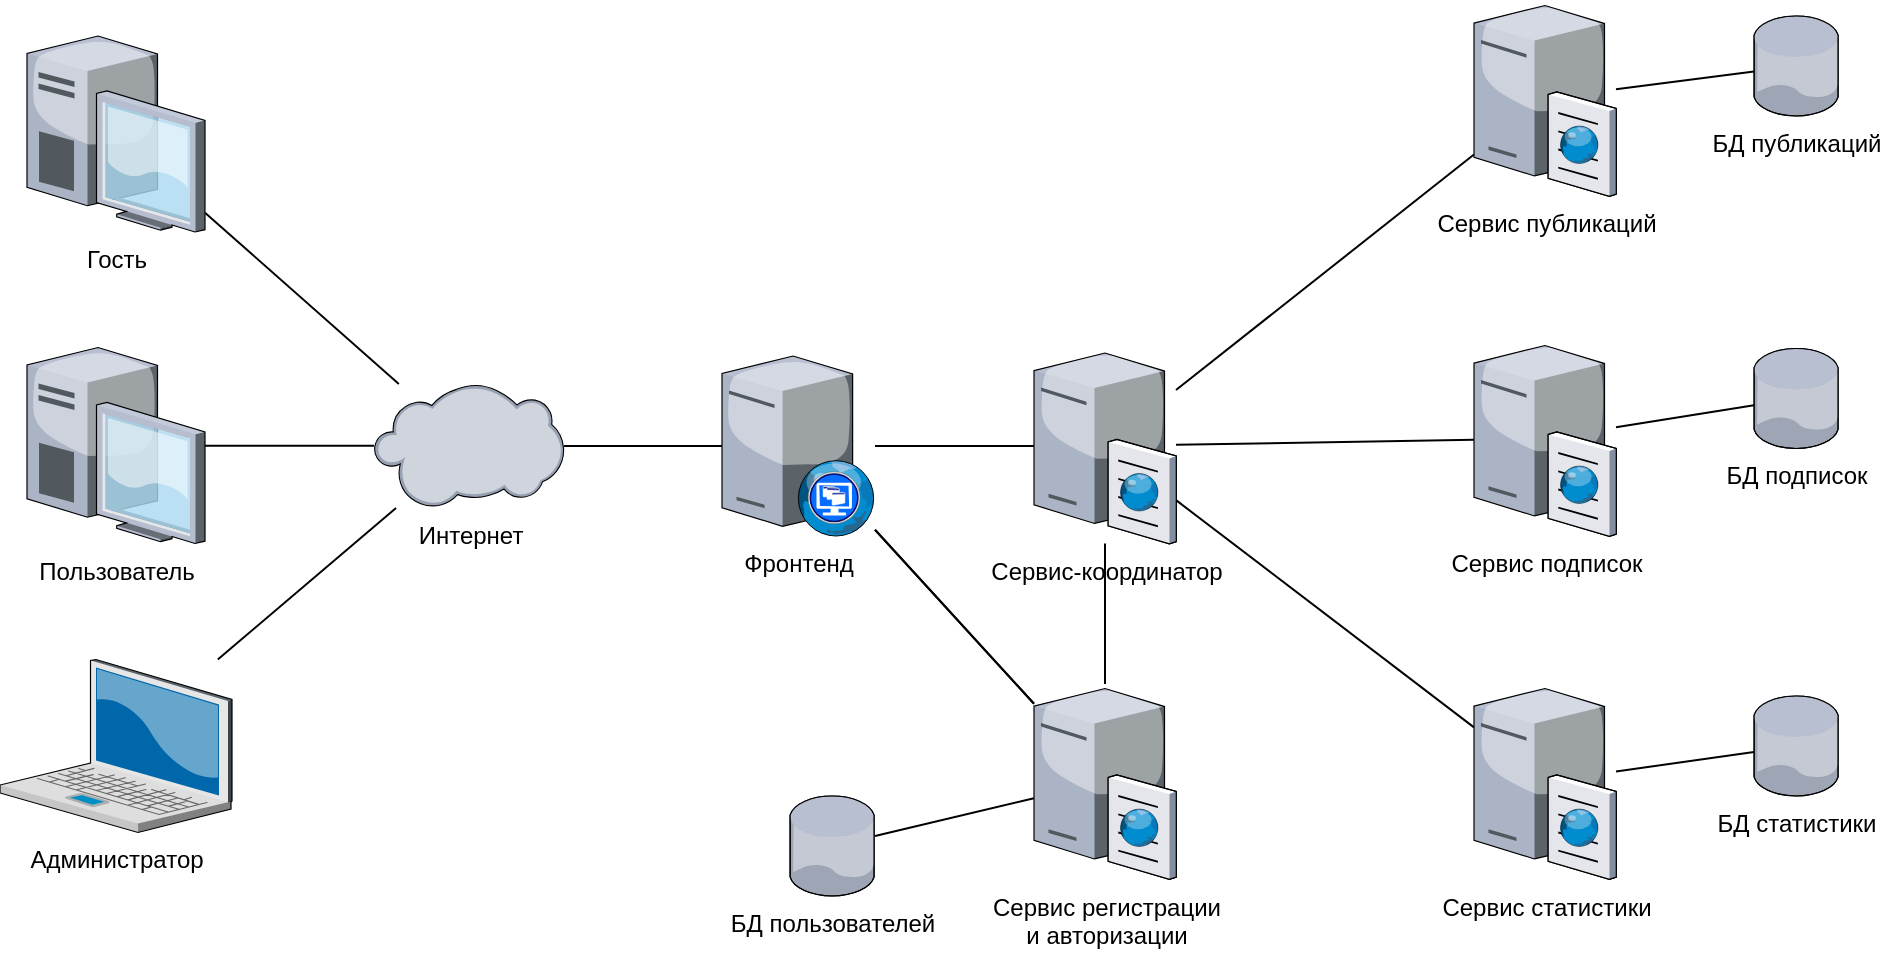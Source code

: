 <mxfile version="17.1.3" type="device"><diagram id="_uIXDvJOHpnDKufIH7Bt" name="Page-1"><mxGraphModel dx="846" dy="482" grid="1" gridSize="10" guides="1" tooltips="1" connect="1" arrows="1" fold="1" page="1" pageScale="1" pageWidth="827" pageHeight="1169" math="0" shadow="0"><root><mxCell id="0"/><mxCell id="1" parent="0"/><mxCell id="QvI7e8KZIRALtf9IFwuV-26" style="edgeStyle=none;rounded=0;orthogonalLoop=1;jettySize=auto;html=1;endArrow=none;endFill=0;" parent="1" source="QvI7e8KZIRALtf9IFwuV-1" target="QvI7e8KZIRALtf9IFwuV-4" edge="1"><mxGeometry relative="1" as="geometry"/></mxCell><mxCell id="QvI7e8KZIRALtf9IFwuV-1" value="&lt;div&gt;Пользователь&lt;/div&gt;" style="verticalLabelPosition=bottom;sketch=0;aspect=fixed;html=1;verticalAlign=top;strokeColor=none;align=center;outlineConnect=0;shape=mxgraph.citrix.desktop;" parent="1" vertex="1"><mxGeometry x="66.5" y="235.75" width="89" height="98" as="geometry"/></mxCell><mxCell id="QvI7e8KZIRALtf9IFwuV-27" style="edgeStyle=none;rounded=0;orthogonalLoop=1;jettySize=auto;html=1;endArrow=none;endFill=0;" parent="1" source="QvI7e8KZIRALtf9IFwuV-3" target="QvI7e8KZIRALtf9IFwuV-4" edge="1"><mxGeometry relative="1" as="geometry"><mxPoint x="240" y="360.75" as="targetPoint"/></mxGeometry></mxCell><mxCell id="QvI7e8KZIRALtf9IFwuV-3" value="Администратор" style="verticalLabelPosition=bottom;sketch=0;aspect=fixed;html=1;verticalAlign=top;strokeColor=none;align=center;outlineConnect=0;shape=mxgraph.citrix.laptop_2;" parent="1" vertex="1"><mxGeometry x="53" y="391.75" width="116" height="86.5" as="geometry"/></mxCell><mxCell id="QvI7e8KZIRALtf9IFwuV-28" style="edgeStyle=none;rounded=0;orthogonalLoop=1;jettySize=auto;html=1;endArrow=none;endFill=0;" parent="1" source="QvI7e8KZIRALtf9IFwuV-4" target="QvI7e8KZIRALtf9IFwuV-6" edge="1"><mxGeometry relative="1" as="geometry"/></mxCell><mxCell id="QvI7e8KZIRALtf9IFwuV-4" value="&lt;div&gt;Интернет&lt;/div&gt;" style="verticalLabelPosition=bottom;sketch=0;aspect=fixed;html=1;verticalAlign=top;strokeColor=none;align=center;outlineConnect=0;shape=mxgraph.citrix.cloud;" parent="1" vertex="1"><mxGeometry x="240" y="254" width="95" height="62" as="geometry"/></mxCell><mxCell id="QvI7e8KZIRALtf9IFwuV-30" style="edgeStyle=none;rounded=0;orthogonalLoop=1;jettySize=auto;html=1;endArrow=none;endFill=0;" parent="1" source="QvI7e8KZIRALtf9IFwuV-6" target="QvI7e8KZIRALtf9IFwuV-10" edge="1"><mxGeometry relative="1" as="geometry"/></mxCell><mxCell id="QvI7e8KZIRALtf9IFwuV-31" style="edgeStyle=none;rounded=0;orthogonalLoop=1;jettySize=auto;html=1;endArrow=none;endFill=0;" parent="1" source="QvI7e8KZIRALtf9IFwuV-6" target="QvI7e8KZIRALtf9IFwuV-14" edge="1"><mxGeometry relative="1" as="geometry"/></mxCell><mxCell id="QvI7e8KZIRALtf9IFwuV-33" value="" style="edgeStyle=none;rounded=0;orthogonalLoop=1;jettySize=auto;html=1;endArrow=none;endFill=0;" parent="1" source="QvI7e8KZIRALtf9IFwuV-6" target="QvI7e8KZIRALtf9IFwuV-14" edge="1"><mxGeometry relative="1" as="geometry"/></mxCell><mxCell id="QvI7e8KZIRALtf9IFwuV-6" value="&lt;div&gt;Фронтенд&lt;/div&gt;" style="verticalLabelPosition=bottom;sketch=0;aspect=fixed;html=1;verticalAlign=top;strokeColor=none;align=center;outlineConnect=0;shape=mxgraph.citrix.desktop_web;" parent="1" vertex="1"><mxGeometry x="414" y="240" width="76.5" height="90" as="geometry"/></mxCell><mxCell id="QvI7e8KZIRALtf9IFwuV-32" style="edgeStyle=none;rounded=0;orthogonalLoop=1;jettySize=auto;html=1;endArrow=none;endFill=0;" parent="1" source="QvI7e8KZIRALtf9IFwuV-10" target="QvI7e8KZIRALtf9IFwuV-14" edge="1"><mxGeometry relative="1" as="geometry"/></mxCell><mxCell id="QvI7e8KZIRALtf9IFwuV-36" style="edgeStyle=none;rounded=0;orthogonalLoop=1;jettySize=auto;html=1;endArrow=none;endFill=0;" parent="1" source="QvI7e8KZIRALtf9IFwuV-10" target="QvI7e8KZIRALtf9IFwuV-13" edge="1"><mxGeometry relative="1" as="geometry"/></mxCell><mxCell id="QvI7e8KZIRALtf9IFwuV-37" style="edgeStyle=none;rounded=0;orthogonalLoop=1;jettySize=auto;html=1;endArrow=none;endFill=0;" parent="1" source="QvI7e8KZIRALtf9IFwuV-10" target="QvI7e8KZIRALtf9IFwuV-12" edge="1"><mxGeometry relative="1" as="geometry"/></mxCell><mxCell id="QvI7e8KZIRALtf9IFwuV-38" style="edgeStyle=none;rounded=0;orthogonalLoop=1;jettySize=auto;html=1;endArrow=none;endFill=0;" parent="1" source="QvI7e8KZIRALtf9IFwuV-10" target="QvI7e8KZIRALtf9IFwuV-11" edge="1"><mxGeometry relative="1" as="geometry"/></mxCell><mxCell id="QvI7e8KZIRALtf9IFwuV-10" value="&lt;div&gt;Сервис-координатор&lt;/div&gt;" style="verticalLabelPosition=bottom;sketch=0;aspect=fixed;html=1;verticalAlign=top;strokeColor=none;align=center;outlineConnect=0;shape=mxgraph.citrix.cache_server;" parent="1" vertex="1"><mxGeometry x="570" y="236.25" width="71" height="97.5" as="geometry"/></mxCell><mxCell id="QvI7e8KZIRALtf9IFwuV-40" style="edgeStyle=none;rounded=0;orthogonalLoop=1;jettySize=auto;html=1;endArrow=none;endFill=0;" parent="1" source="QvI7e8KZIRALtf9IFwuV-11" target="QvI7e8KZIRALtf9IFwuV-15" edge="1"><mxGeometry relative="1" as="geometry"/></mxCell><mxCell id="QvI7e8KZIRALtf9IFwuV-11" value="Сервис публикаций" style="verticalLabelPosition=bottom;sketch=0;aspect=fixed;html=1;verticalAlign=top;strokeColor=none;align=center;outlineConnect=0;shape=mxgraph.citrix.cache_server;" parent="1" vertex="1"><mxGeometry x="790" y="62.5" width="71" height="97.5" as="geometry"/></mxCell><mxCell id="QvI7e8KZIRALtf9IFwuV-39" style="edgeStyle=none;rounded=0;orthogonalLoop=1;jettySize=auto;html=1;endArrow=none;endFill=0;" parent="1" source="QvI7e8KZIRALtf9IFwuV-12" target="QvI7e8KZIRALtf9IFwuV-16" edge="1"><mxGeometry relative="1" as="geometry"/></mxCell><mxCell id="QvI7e8KZIRALtf9IFwuV-12" value="Сервис подписок" style="verticalLabelPosition=bottom;sketch=0;aspect=fixed;html=1;verticalAlign=top;strokeColor=none;align=center;outlineConnect=0;shape=mxgraph.citrix.cache_server;" parent="1" vertex="1"><mxGeometry x="790" y="232.5" width="71" height="97.5" as="geometry"/></mxCell><mxCell id="QvI7e8KZIRALtf9IFwuV-35" style="edgeStyle=none;rounded=0;orthogonalLoop=1;jettySize=auto;html=1;endArrow=none;endFill=0;" parent="1" source="QvI7e8KZIRALtf9IFwuV-13" target="QvI7e8KZIRALtf9IFwuV-17" edge="1"><mxGeometry relative="1" as="geometry"/></mxCell><mxCell id="QvI7e8KZIRALtf9IFwuV-13" value="&lt;div&gt;Сервис статистики&lt;/div&gt;" style="verticalLabelPosition=bottom;sketch=0;aspect=fixed;html=1;verticalAlign=top;strokeColor=none;align=center;outlineConnect=0;shape=mxgraph.citrix.cache_server;" parent="1" vertex="1"><mxGeometry x="790" y="404" width="71" height="97.5" as="geometry"/></mxCell><mxCell id="QvI7e8KZIRALtf9IFwuV-14" value="Сервис регистрации&lt;br&gt;и авторизации" style="verticalLabelPosition=bottom;sketch=0;aspect=fixed;html=1;verticalAlign=top;strokeColor=none;align=center;outlineConnect=0;shape=mxgraph.citrix.cache_server;" parent="1" vertex="1"><mxGeometry x="570" y="404" width="71" height="97.5" as="geometry"/></mxCell><mxCell id="QvI7e8KZIRALtf9IFwuV-15" value="БД публикаций" style="verticalLabelPosition=bottom;sketch=0;aspect=fixed;html=1;verticalAlign=top;strokeColor=none;align=center;outlineConnect=0;shape=mxgraph.citrix.database;" parent="1" vertex="1"><mxGeometry x="930" y="70" width="42.5" height="50" as="geometry"/></mxCell><mxCell id="QvI7e8KZIRALtf9IFwuV-16" value="БД подписок" style="verticalLabelPosition=bottom;sketch=0;aspect=fixed;html=1;verticalAlign=top;strokeColor=none;align=center;outlineConnect=0;shape=mxgraph.citrix.database;" parent="1" vertex="1"><mxGeometry x="930" y="236.25" width="42.5" height="50" as="geometry"/></mxCell><mxCell id="QvI7e8KZIRALtf9IFwuV-17" value="&lt;div&gt;БД статистики&lt;/div&gt;" style="verticalLabelPosition=bottom;sketch=0;aspect=fixed;html=1;verticalAlign=top;strokeColor=none;align=center;outlineConnect=0;shape=mxgraph.citrix.database;" parent="1" vertex="1"><mxGeometry x="930" y="410" width="42.5" height="50" as="geometry"/></mxCell><mxCell id="QvI7e8KZIRALtf9IFwuV-34" value="" style="edgeStyle=none;rounded=0;orthogonalLoop=1;jettySize=auto;html=1;endArrow=none;endFill=0;" parent="1" source="QvI7e8KZIRALtf9IFwuV-18" target="QvI7e8KZIRALtf9IFwuV-14" edge="1"><mxGeometry relative="1" as="geometry"/></mxCell><mxCell id="QvI7e8KZIRALtf9IFwuV-18" value="БД пользователей" style="verticalLabelPosition=bottom;sketch=0;aspect=fixed;html=1;verticalAlign=top;strokeColor=none;align=center;outlineConnect=0;shape=mxgraph.citrix.database;" parent="1" vertex="1"><mxGeometry x="448" y="460" width="42.5" height="50" as="geometry"/></mxCell><mxCell id="-bd5gAxeeE8O2AXh7JW_-2" style="rounded=0;orthogonalLoop=1;jettySize=auto;html=1;endArrow=none;endFill=0;" edge="1" parent="1" source="-bd5gAxeeE8O2AXh7JW_-1" target="QvI7e8KZIRALtf9IFwuV-4"><mxGeometry relative="1" as="geometry"/></mxCell><mxCell id="-bd5gAxeeE8O2AXh7JW_-1" value="Гость" style="verticalLabelPosition=bottom;sketch=0;aspect=fixed;html=1;verticalAlign=top;strokeColor=none;align=center;outlineConnect=0;shape=mxgraph.citrix.desktop;" vertex="1" parent="1"><mxGeometry x="66.5" y="80" width="89" height="98" as="geometry"/></mxCell></root></mxGraphModel></diagram></mxfile>